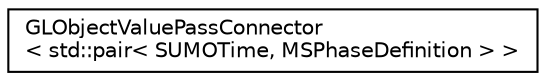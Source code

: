 digraph "Graphical Class Hierarchy"
{
  edge [fontname="Helvetica",fontsize="10",labelfontname="Helvetica",labelfontsize="10"];
  node [fontname="Helvetica",fontsize="10",shape=record];
  rankdir="LR";
  Node0 [label="GLObjectValuePassConnector\l\< std::pair\< SUMOTime, MSPhaseDefinition \> \>",height=0.2,width=0.4,color="black", fillcolor="white", style="filled",URL="$d0/d95/class_g_l_object_value_pass_connector.html"];
}

